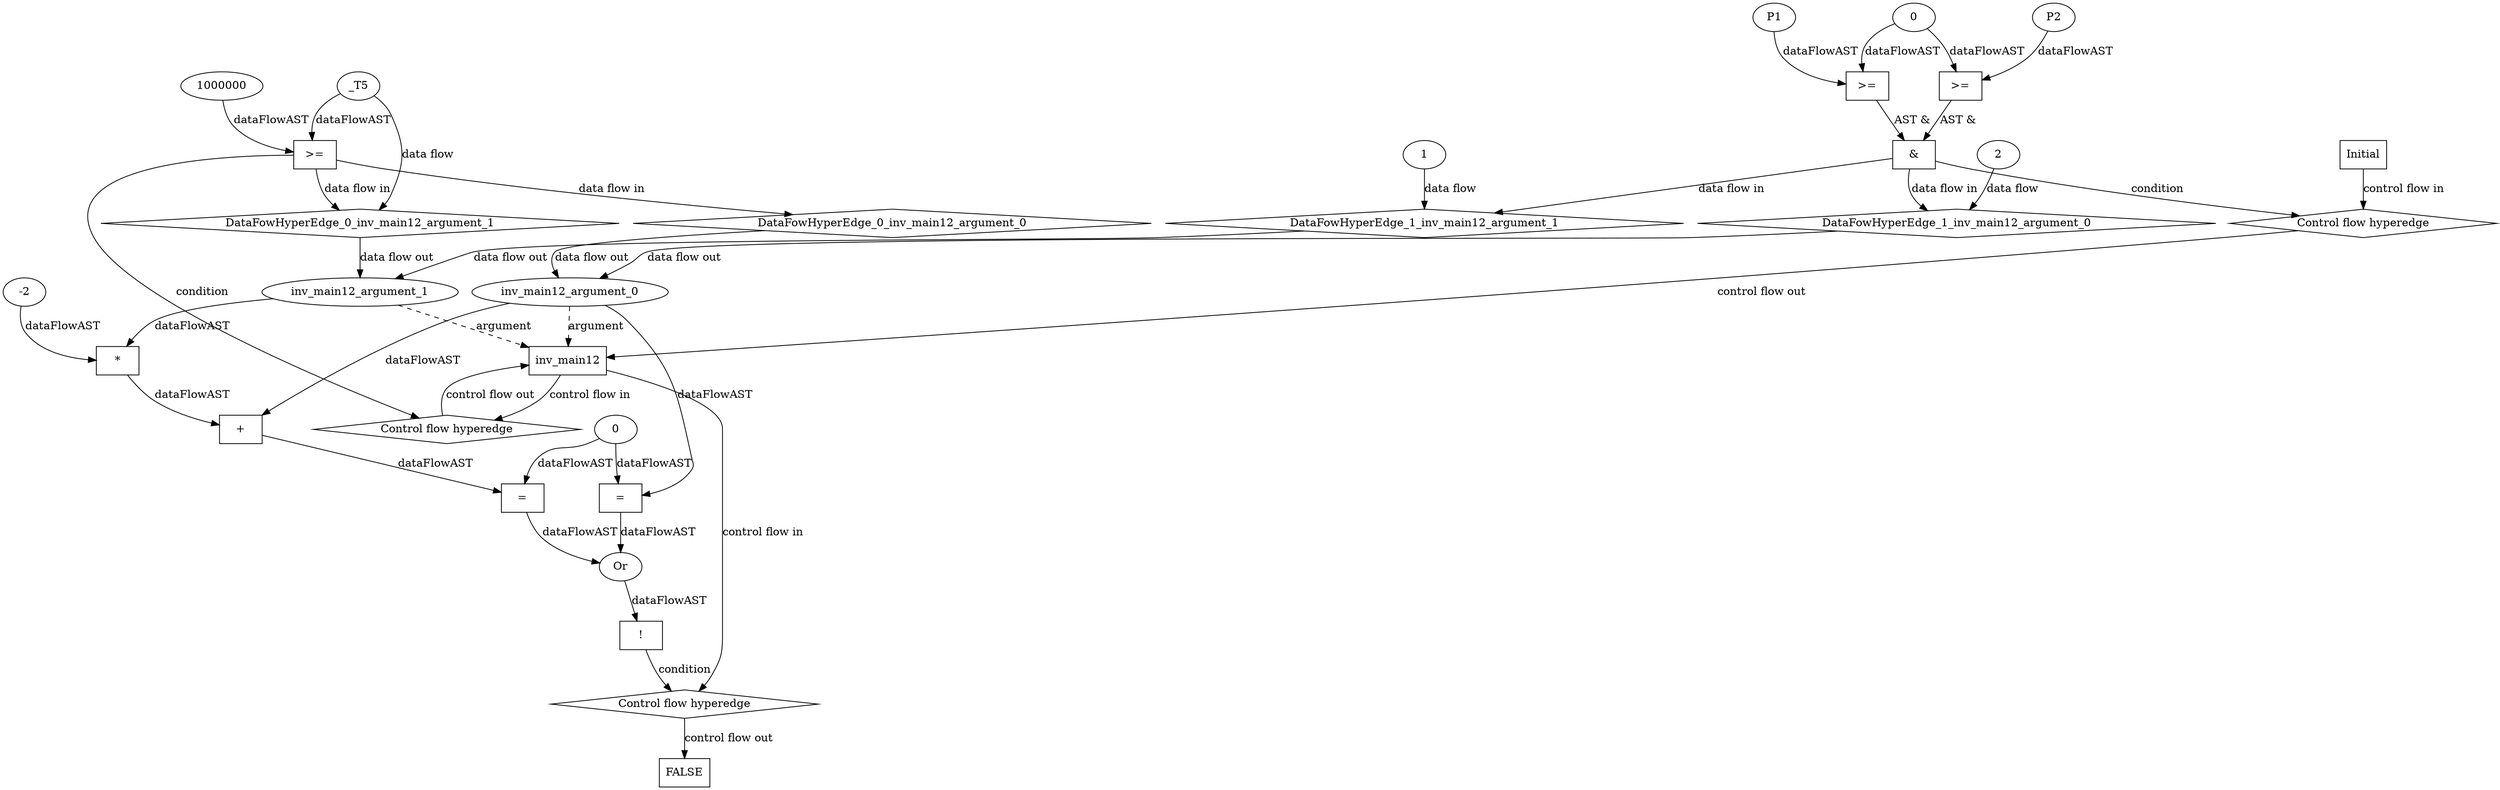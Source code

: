 digraph dag {
"inv_main12" [label="inv_main12" nodeName="inv_main12" class=cfn  shape="rect"];
FALSE [label="FALSE" nodeName=FALSE class=cfn  shape="rect"];
Initial [label="Initial" nodeName=Initial class=cfn  shape="rect"];
ControlFowHyperEdge_0 [label="Control flow hyperedge" nodeName=ControlFowHyperEdge_0 class=controlFlowHyperEdge shape="diamond"];
"inv_main12" -> ControlFowHyperEdge_0 [label="control flow in"]
ControlFowHyperEdge_0 -> "inv_main12" [label="control flow out"]
ControlFowHyperEdge_1 [label="Control flow hyperedge" nodeName=ControlFowHyperEdge_1 class=controlFlowHyperEdge shape="diamond"];
"Initial" -> ControlFowHyperEdge_1 [label="control flow in"]
ControlFowHyperEdge_1 -> "inv_main12" [label="control flow out"]
ControlFowHyperEdge_2 [label="Control flow hyperedge" nodeName=ControlFowHyperEdge_2 class=controlFlowHyperEdge shape="diamond"];
"inv_main12" -> ControlFowHyperEdge_2 [label="control flow in"]
ControlFowHyperEdge_2 -> "FALSE" [label="control flow out"]
"inv_main12_argument_0" [label="inv_main12_argument_0" nodeName=argument0 class=argument  head="inv_main12" shape="oval"];
"inv_main12_argument_0" -> "inv_main12"[label="argument" style="dashed"]
"inv_main12_argument_1" [label="inv_main12_argument_1" nodeName=argument1 class=argument  head="inv_main12" shape="oval"];
"inv_main12_argument_1" -> "inv_main12"[label="argument" style="dashed"]

"xxxinv_main12___inv_main12_0xxxguard_0_node_0" [label=">=" nodeName="xxxinv_main12___inv_main12_0xxxguard_0_node_0" class=Operator  shape="rect"];
"xxxinv_main12___inv_main12_0xxxguard_0_node_1" [label="1000000" nodeName="xxxinv_main12___inv_main12_0xxxguard_0_node_1" class=Literal ];
"xxxinv_main12___inv_main12_0xxxguard_0_node_1" -> "xxxinv_main12___inv_main12_0xxxguard_0_node_0"[label="dataFlowAST"]
"xxxinv_main12___inv_main12_0xxxdataFlow_0_node_0" -> "xxxinv_main12___inv_main12_0xxxguard_0_node_0"[label="dataFlowAST"]

"xxxinv_main12___inv_main12_0xxxguard_0_node_0" -> "ControlFowHyperEdge_0" [label="condition"];
"xxxinv_main12___inv_main12_0xxxdataFlow_0_node_0" [label="_T5" nodeName="xxxinv_main12___inv_main12_0xxxdataFlow_0_node_0" class=Constant ];

"xxxinv_main12___inv_main12_0xxxdataFlow_0_node_0" -> "DataFowHyperEdge_0_inv_main12_argument_1" [label="data flow"];
"xxxinv_main12___Initial_1xxx_and" [label="&" nodeName="xxxinv_main12___Initial_1xxx_and" class=Operator shape="rect"];
"xxxinv_main12___Initial_1xxxguard_0_node_0" [label=">=" nodeName="xxxinv_main12___Initial_1xxxguard_0_node_0" class=Operator  shape="rect"];
"xxxinv_main12___Initial_1xxxguard_0_node_1" [label="P2" nodeName="xxxinv_main12___Initial_1xxxguard_0_node_1" class=Constant ];
"xxxinv_main12___Initial_1xxxguard_0_node_2" [label="0" nodeName="xxxinv_main12___Initial_1xxxguard_0_node_2" class=Literal ];
"xxxinv_main12___Initial_1xxxguard_0_node_1" -> "xxxinv_main12___Initial_1xxxguard_0_node_0"[label="dataFlowAST"]
"xxxinv_main12___Initial_1xxxguard_0_node_2" -> "xxxinv_main12___Initial_1xxxguard_0_node_0"[label="dataFlowAST"]

"xxxinv_main12___Initial_1xxxguard_0_node_0" -> "xxxinv_main12___Initial_1xxx_and" [label="AST &"];
"xxxinv_main12___Initial_1xxxguard1_node_0" [label=">=" nodeName="xxxinv_main12___Initial_1xxxguard1_node_0" class=Operator  shape="rect"];
"xxxinv_main12___Initial_1xxxguard1_node_1" [label="P1" nodeName="xxxinv_main12___Initial_1xxxguard1_node_1" class=Constant ];
"xxxinv_main12___Initial_1xxxguard1_node_1" -> "xxxinv_main12___Initial_1xxxguard1_node_0"[label="dataFlowAST"]
"xxxinv_main12___Initial_1xxxguard_0_node_2" -> "xxxinv_main12___Initial_1xxxguard1_node_0"[label="dataFlowAST"]

"xxxinv_main12___Initial_1xxxguard1_node_0" -> "xxxinv_main12___Initial_1xxx_and" [label="AST &"];
"xxxinv_main12___Initial_1xxx_and" -> "ControlFowHyperEdge_1" [label="condition"];
"xxxinv_main12___Initial_1xxxdataFlow_0_node_0" [label="2" nodeName="xxxinv_main12___Initial_1xxxdataFlow_0_node_0" class=Literal ];

"xxxinv_main12___Initial_1xxxdataFlow_0_node_0" -> "DataFowHyperEdge_1_inv_main12_argument_0" [label="data flow"];
"xxxinv_main12___Initial_1xxxdataFlow1_node_0" [label="1" nodeName="xxxinv_main12___Initial_1xxxdataFlow1_node_0" class=Literal ];

"xxxinv_main12___Initial_1xxxdataFlow1_node_0" -> "DataFowHyperEdge_1_inv_main12_argument_1" [label="data flow"];
"xxxFALSE___inv_main12_2xxxguard_0_node_0" [label="!" nodeName="xxxFALSE___inv_main12_2xxxguard_0_node_0" class=Operator shape="rect"];
"xxxFALSE___inv_main12_2xxxguard_0_node_1" [label="Or" nodeName="xxxFALSE___inv_main12_2xxxguard_0_node_1" class=Operator ];
"xxxFALSE___inv_main12_2xxxguard_0_node_2" [label="=" nodeName="xxxFALSE___inv_main12_2xxxguard_0_node_2" class=Operator  shape="rect"];
"xxxFALSE___inv_main12_2xxxguard_0_node_4" [label="0" nodeName="xxxFALSE___inv_main12_2xxxguard_0_node_4" class=Literal ];
"xxxFALSE___inv_main12_2xxxguard_0_node_5" [label="=" nodeName="xxxFALSE___inv_main12_2xxxguard_0_node_5" class=Operator  shape="rect"];
"xxxFALSE___inv_main12_2xxxguard_0_node_6" [label="+" nodeName="xxxFALSE___inv_main12_2xxxguard_0_node_6" class= Operator shape="rect"];
"xxxFALSE___inv_main12_2xxxguard_0_node_8" [label="*" nodeName="xxxFALSE___inv_main12_2xxxguard_0_node_8" class=Operator  shape="rect"];
"xxxFALSE___inv_main12_2xxxguard_0_node_9" [label="-2" nodeName="xxxFALSE___inv_main12_2xxxguard_0_node_9" class=Coeff ];
"xxxFALSE___inv_main12_2xxxguard_0_node_1" -> "xxxFALSE___inv_main12_2xxxguard_0_node_0"[label="dataFlowAST"]
"xxxFALSE___inv_main12_2xxxguard_0_node_2" -> "xxxFALSE___inv_main12_2xxxguard_0_node_1"[label="dataFlowAST"]
"xxxFALSE___inv_main12_2xxxguard_0_node_5" -> "xxxFALSE___inv_main12_2xxxguard_0_node_1"[label="dataFlowAST"]
"inv_main12_argument_0" -> "xxxFALSE___inv_main12_2xxxguard_0_node_2"[label="dataFlowAST"]
"xxxFALSE___inv_main12_2xxxguard_0_node_4" -> "xxxFALSE___inv_main12_2xxxguard_0_node_2"[label="dataFlowAST"]
"xxxFALSE___inv_main12_2xxxguard_0_node_6" -> "xxxFALSE___inv_main12_2xxxguard_0_node_5"[label="dataFlowAST"]
"xxxFALSE___inv_main12_2xxxguard_0_node_4" -> "xxxFALSE___inv_main12_2xxxguard_0_node_5"[label="dataFlowAST"]
"inv_main12_argument_0" -> "xxxFALSE___inv_main12_2xxxguard_0_node_6"[label="dataFlowAST"]
"xxxFALSE___inv_main12_2xxxguard_0_node_8" -> "xxxFALSE___inv_main12_2xxxguard_0_node_6"[label="dataFlowAST"]
"inv_main12_argument_1" -> "xxxFALSE___inv_main12_2xxxguard_0_node_8"[label="dataFlowAST"]
"xxxFALSE___inv_main12_2xxxguard_0_node_9" -> "xxxFALSE___inv_main12_2xxxguard_0_node_8"[label="dataFlowAST"]

"xxxFALSE___inv_main12_2xxxguard_0_node_0" -> "ControlFowHyperEdge_2" [label="condition"];
"DataFowHyperEdge_0_inv_main12_argument_0" [label="DataFowHyperEdge_0_inv_main12_argument_0" nodeName="DataFowHyperEdge_0_inv_main12_argument_0" class=DataFlowHyperedge shape="diamond"];
"DataFowHyperEdge_0_inv_main12_argument_0" -> "inv_main12_argument_0"[label="data flow out"]
"xxxinv_main12___inv_main12_0xxxguard_0_node_0" -> "DataFowHyperEdge_0_inv_main12_argument_0"[label="data flow in"]
"DataFowHyperEdge_0_inv_main12_argument_1" [label="DataFowHyperEdge_0_inv_main12_argument_1" nodeName="DataFowHyperEdge_0_inv_main12_argument_1" class=DataFlowHyperedge shape="diamond"];
"DataFowHyperEdge_0_inv_main12_argument_1" -> "inv_main12_argument_1"[label="data flow out"]
"xxxinv_main12___inv_main12_0xxxguard_0_node_0" -> "DataFowHyperEdge_0_inv_main12_argument_1"[label="data flow in"]
"DataFowHyperEdge_1_inv_main12_argument_0" [label="DataFowHyperEdge_1_inv_main12_argument_0" nodeName="DataFowHyperEdge_1_inv_main12_argument_0" class=DataFlowHyperedge shape="diamond"];
"DataFowHyperEdge_1_inv_main12_argument_0" -> "inv_main12_argument_0"[label="data flow out"]
"xxxinv_main12___Initial_1xxx_and" -> "DataFowHyperEdge_1_inv_main12_argument_0"[label="data flow in"]
"DataFowHyperEdge_1_inv_main12_argument_1" [label="DataFowHyperEdge_1_inv_main12_argument_1" nodeName="DataFowHyperEdge_1_inv_main12_argument_1" class=DataFlowHyperedge shape="diamond"];
"DataFowHyperEdge_1_inv_main12_argument_1" -> "inv_main12_argument_1"[label="data flow out"]
"xxxinv_main12___Initial_1xxx_and" -> "DataFowHyperEdge_1_inv_main12_argument_1"[label="data flow in"]




}
